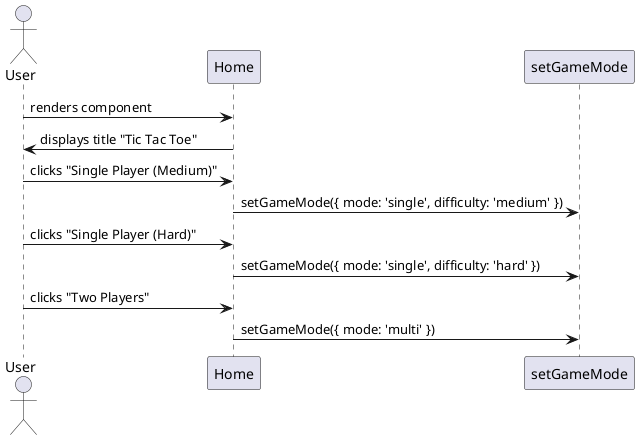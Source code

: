 
@startuml
actor User
participant Home
participant setGameMode

User -> Home : renders component
Home -> User : displays title "Tic Tac Toe"
User -> Home : clicks "Single Player (Medium)"
Home -> setGameMode : setGameMode({ mode: 'single', difficulty: 'medium' })
User -> Home : clicks "Single Player (Hard)"
Home -> setGameMode : setGameMode({ mode: 'single', difficulty: 'hard' })
User -> Home : clicks "Two Players"
Home -> setGameMode : setGameMode({ mode: 'multi' })
@enduml
